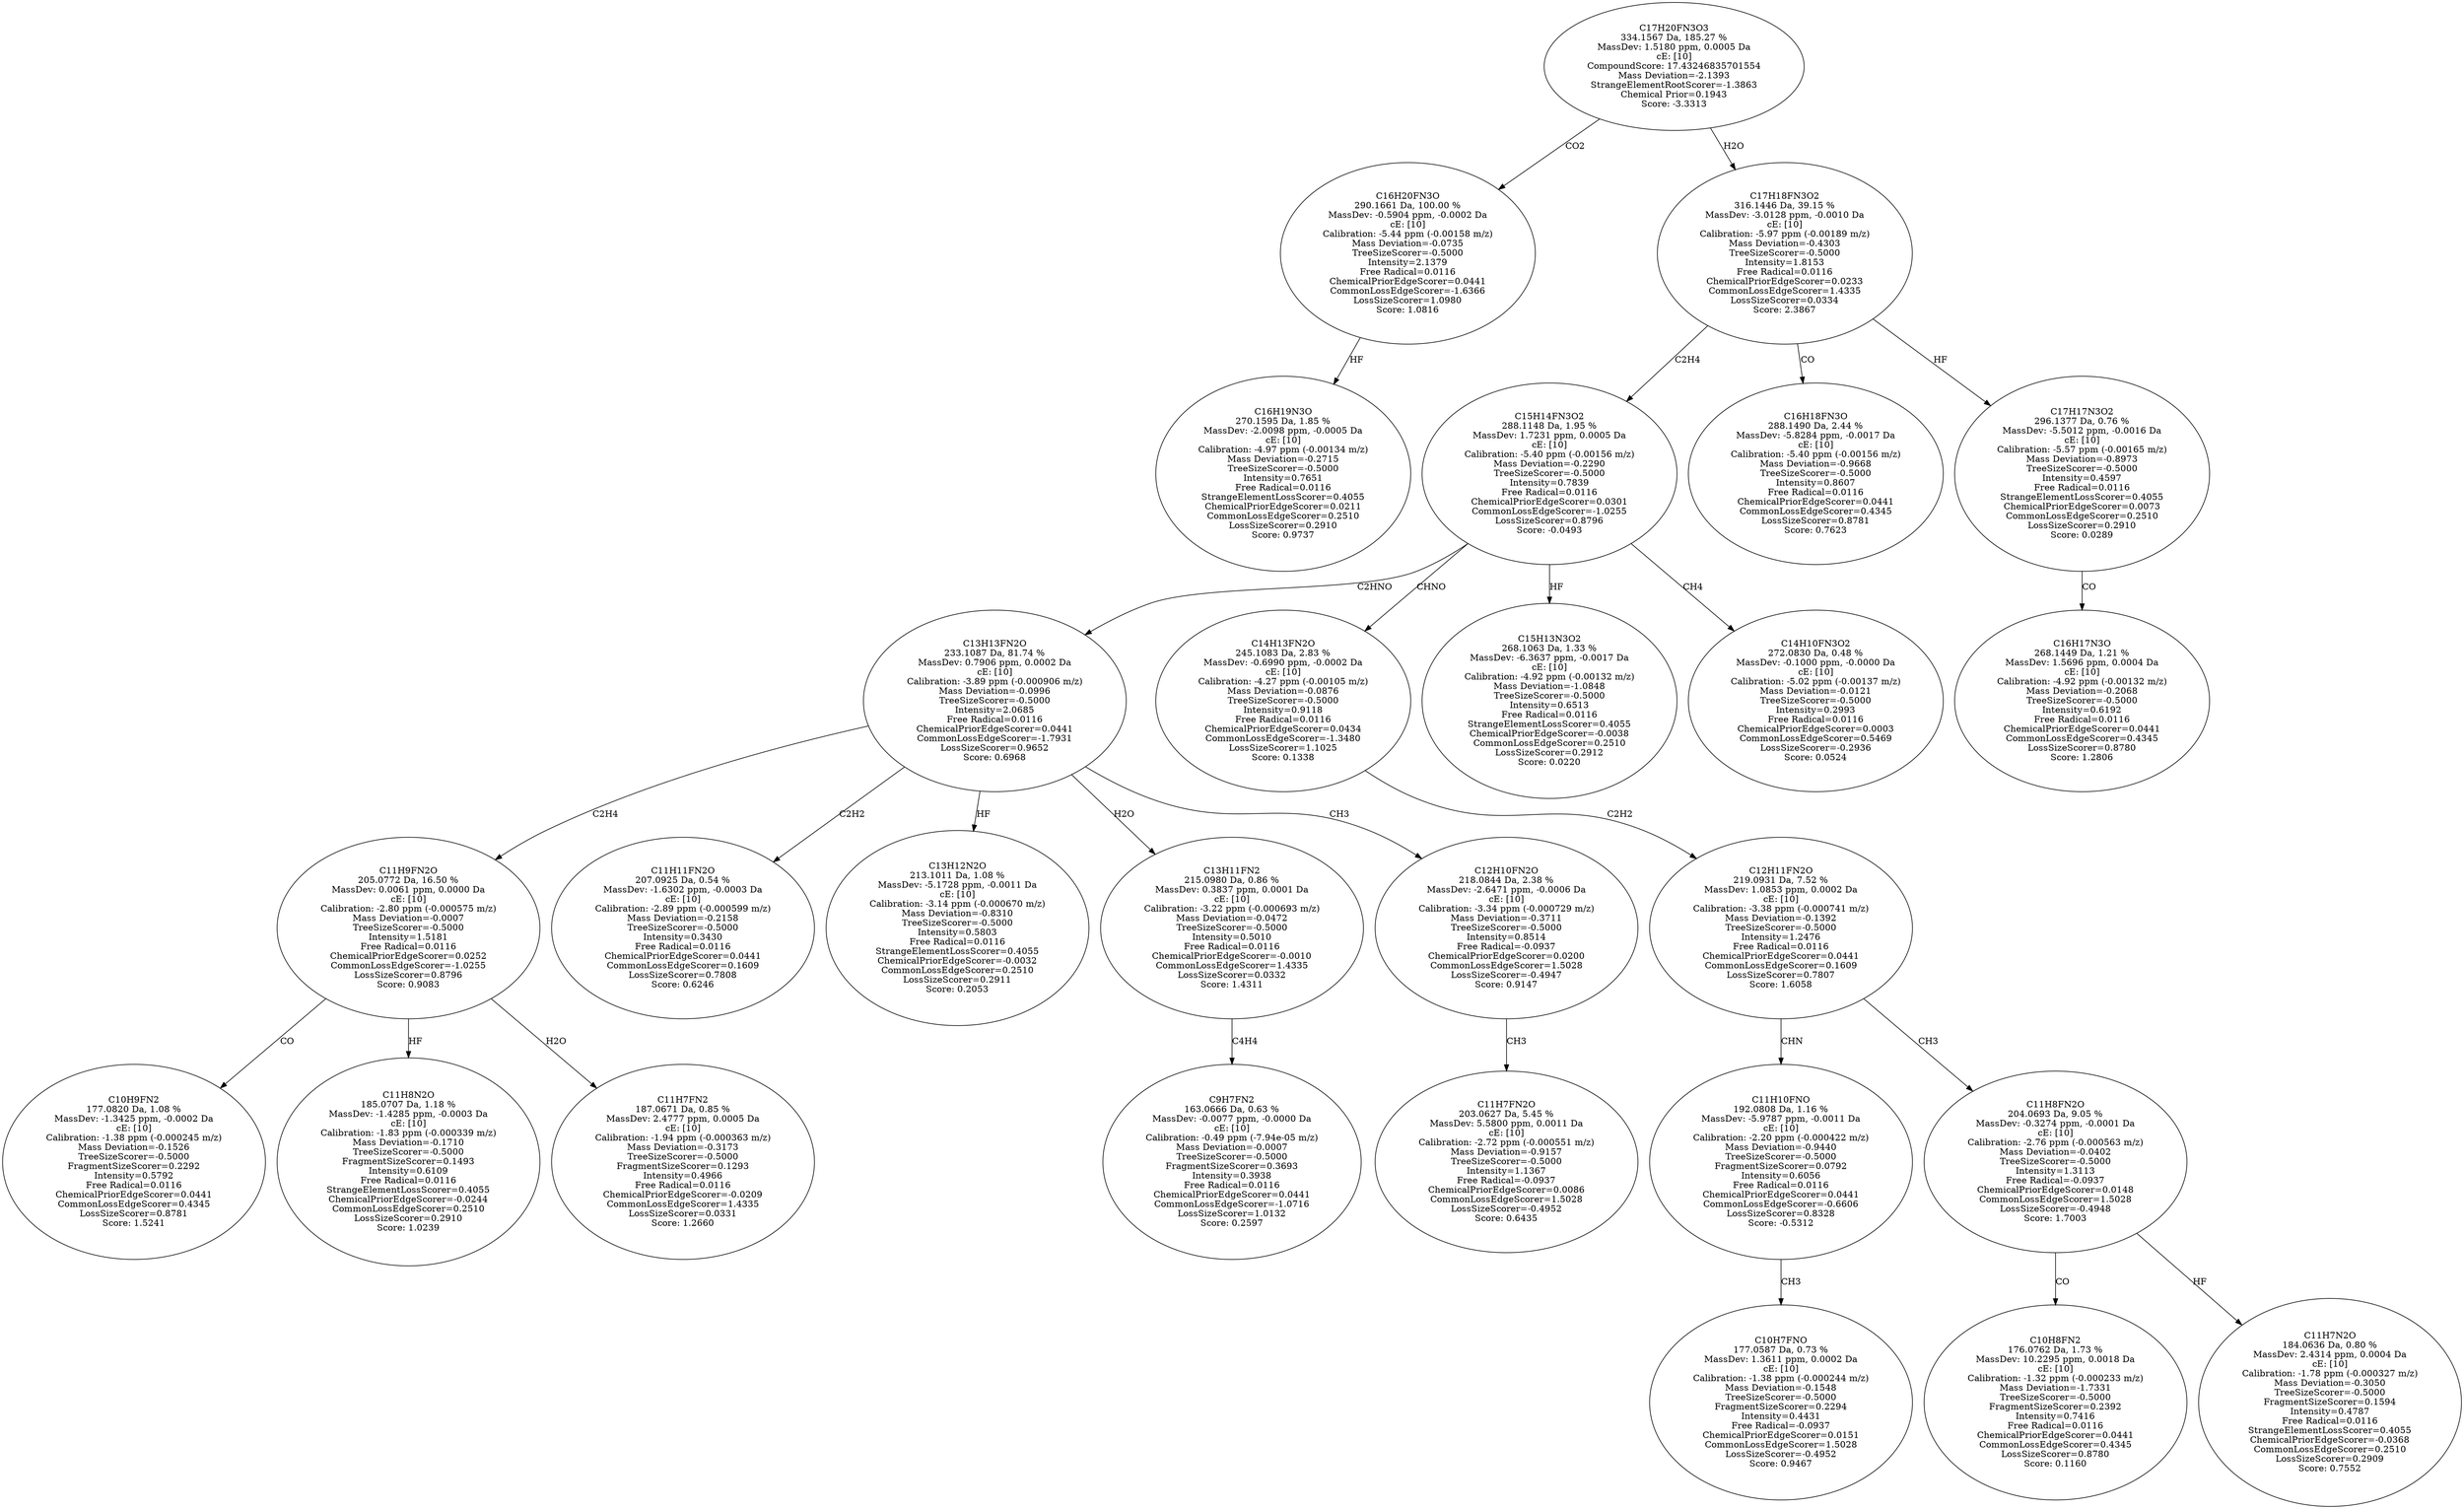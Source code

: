 strict digraph {
v1 [label="C16H19N3O\n270.1595 Da, 1.85 %\nMassDev: -2.0098 ppm, -0.0005 Da\ncE: [10]\nCalibration: -4.97 ppm (-0.00134 m/z)\nMass Deviation=-0.2715\nTreeSizeScorer=-0.5000\nIntensity=0.7651\nFree Radical=0.0116\nStrangeElementLossScorer=0.4055\nChemicalPriorEdgeScorer=0.0211\nCommonLossEdgeScorer=0.2510\nLossSizeScorer=0.2910\nScore: 0.9737"];
v2 [label="C16H20FN3O\n290.1661 Da, 100.00 %\nMassDev: -0.5904 ppm, -0.0002 Da\ncE: [10]\nCalibration: -5.44 ppm (-0.00158 m/z)\nMass Deviation=-0.0735\nTreeSizeScorer=-0.5000\nIntensity=2.1379\nFree Radical=0.0116\nChemicalPriorEdgeScorer=0.0441\nCommonLossEdgeScorer=-1.6366\nLossSizeScorer=1.0980\nScore: 1.0816"];
v3 [label="C10H9FN2\n177.0820 Da, 1.08 %\nMassDev: -1.3425 ppm, -0.0002 Da\ncE: [10]\nCalibration: -1.38 ppm (-0.000245 m/z)\nMass Deviation=-0.1526\nTreeSizeScorer=-0.5000\nFragmentSizeScorer=0.2292\nIntensity=0.5792\nFree Radical=0.0116\nChemicalPriorEdgeScorer=0.0441\nCommonLossEdgeScorer=0.4345\nLossSizeScorer=0.8781\nScore: 1.5241"];
v4 [label="C11H8N2O\n185.0707 Da, 1.18 %\nMassDev: -1.4285 ppm, -0.0003 Da\ncE: [10]\nCalibration: -1.83 ppm (-0.000339 m/z)\nMass Deviation=-0.1710\nTreeSizeScorer=-0.5000\nFragmentSizeScorer=0.1493\nIntensity=0.6109\nFree Radical=0.0116\nStrangeElementLossScorer=0.4055\nChemicalPriorEdgeScorer=-0.0244\nCommonLossEdgeScorer=0.2510\nLossSizeScorer=0.2910\nScore: 1.0239"];
v5 [label="C11H7FN2\n187.0671 Da, 0.85 %\nMassDev: 2.4777 ppm, 0.0005 Da\ncE: [10]\nCalibration: -1.94 ppm (-0.000363 m/z)\nMass Deviation=-0.3173\nTreeSizeScorer=-0.5000\nFragmentSizeScorer=0.1293\nIntensity=0.4966\nFree Radical=0.0116\nChemicalPriorEdgeScorer=-0.0209\nCommonLossEdgeScorer=1.4335\nLossSizeScorer=0.0331\nScore: 1.2660"];
v6 [label="C11H9FN2O\n205.0772 Da, 16.50 %\nMassDev: 0.0061 ppm, 0.0000 Da\ncE: [10]\nCalibration: -2.80 ppm (-0.000575 m/z)\nMass Deviation=-0.0007\nTreeSizeScorer=-0.5000\nIntensity=1.5181\nFree Radical=0.0116\nChemicalPriorEdgeScorer=0.0252\nCommonLossEdgeScorer=-1.0255\nLossSizeScorer=0.8796\nScore: 0.9083"];
v7 [label="C11H11FN2O\n207.0925 Da, 0.54 %\nMassDev: -1.6302 ppm, -0.0003 Da\ncE: [10]\nCalibration: -2.89 ppm (-0.000599 m/z)\nMass Deviation=-0.2158\nTreeSizeScorer=-0.5000\nIntensity=0.3430\nFree Radical=0.0116\nChemicalPriorEdgeScorer=0.0441\nCommonLossEdgeScorer=0.1609\nLossSizeScorer=0.7808\nScore: 0.6246"];
v8 [label="C13H12N2O\n213.1011 Da, 1.08 %\nMassDev: -5.1728 ppm, -0.0011 Da\ncE: [10]\nCalibration: -3.14 ppm (-0.000670 m/z)\nMass Deviation=-0.8310\nTreeSizeScorer=-0.5000\nIntensity=0.5803\nFree Radical=0.0116\nStrangeElementLossScorer=0.4055\nChemicalPriorEdgeScorer=-0.0032\nCommonLossEdgeScorer=0.2510\nLossSizeScorer=0.2911\nScore: 0.2053"];
v9 [label="C9H7FN2\n163.0666 Da, 0.63 %\nMassDev: -0.0077 ppm, -0.0000 Da\ncE: [10]\nCalibration: -0.49 ppm (-7.94e-05 m/z)\nMass Deviation=-0.0007\nTreeSizeScorer=-0.5000\nFragmentSizeScorer=0.3693\nIntensity=0.3938\nFree Radical=0.0116\nChemicalPriorEdgeScorer=0.0441\nCommonLossEdgeScorer=-1.0716\nLossSizeScorer=1.0132\nScore: 0.2597"];
v10 [label="C13H11FN2\n215.0980 Da, 0.86 %\nMassDev: 0.3837 ppm, 0.0001 Da\ncE: [10]\nCalibration: -3.22 ppm (-0.000693 m/z)\nMass Deviation=-0.0472\nTreeSizeScorer=-0.5000\nIntensity=0.5010\nFree Radical=0.0116\nChemicalPriorEdgeScorer=-0.0010\nCommonLossEdgeScorer=1.4335\nLossSizeScorer=0.0332\nScore: 1.4311"];
v11 [label="C11H7FN2O\n203.0627 Da, 5.45 %\nMassDev: 5.5800 ppm, 0.0011 Da\ncE: [10]\nCalibration: -2.72 ppm (-0.000551 m/z)\nMass Deviation=-0.9157\nTreeSizeScorer=-0.5000\nIntensity=1.1367\nFree Radical=-0.0937\nChemicalPriorEdgeScorer=0.0086\nCommonLossEdgeScorer=1.5028\nLossSizeScorer=-0.4952\nScore: 0.6435"];
v12 [label="C12H10FN2O\n218.0844 Da, 2.38 %\nMassDev: -2.6471 ppm, -0.0006 Da\ncE: [10]\nCalibration: -3.34 ppm (-0.000729 m/z)\nMass Deviation=-0.3711\nTreeSizeScorer=-0.5000\nIntensity=0.8514\nFree Radical=-0.0937\nChemicalPriorEdgeScorer=0.0200\nCommonLossEdgeScorer=1.5028\nLossSizeScorer=-0.4947\nScore: 0.9147"];
v13 [label="C13H13FN2O\n233.1087 Da, 81.74 %\nMassDev: 0.7906 ppm, 0.0002 Da\ncE: [10]\nCalibration: -3.89 ppm (-0.000906 m/z)\nMass Deviation=-0.0996\nTreeSizeScorer=-0.5000\nIntensity=2.0685\nFree Radical=0.0116\nChemicalPriorEdgeScorer=0.0441\nCommonLossEdgeScorer=-1.7931\nLossSizeScorer=0.9652\nScore: 0.6968"];
v14 [label="C10H7FNO\n177.0587 Da, 0.73 %\nMassDev: 1.3611 ppm, 0.0002 Da\ncE: [10]\nCalibration: -1.38 ppm (-0.000244 m/z)\nMass Deviation=-0.1548\nTreeSizeScorer=-0.5000\nFragmentSizeScorer=0.2294\nIntensity=0.4431\nFree Radical=-0.0937\nChemicalPriorEdgeScorer=0.0151\nCommonLossEdgeScorer=1.5028\nLossSizeScorer=-0.4952\nScore: 0.9467"];
v15 [label="C11H10FNO\n192.0808 Da, 1.16 %\nMassDev: -5.9787 ppm, -0.0011 Da\ncE: [10]\nCalibration: -2.20 ppm (-0.000422 m/z)\nMass Deviation=-0.9440\nTreeSizeScorer=-0.5000\nFragmentSizeScorer=0.0792\nIntensity=0.6056\nFree Radical=0.0116\nChemicalPriorEdgeScorer=0.0441\nCommonLossEdgeScorer=-0.6606\nLossSizeScorer=0.8328\nScore: -0.5312"];
v16 [label="C10H8FN2\n176.0762 Da, 1.73 %\nMassDev: 10.2295 ppm, 0.0018 Da\ncE: [10]\nCalibration: -1.32 ppm (-0.000233 m/z)\nMass Deviation=-1.7331\nTreeSizeScorer=-0.5000\nFragmentSizeScorer=0.2392\nIntensity=0.7416\nFree Radical=0.0116\nChemicalPriorEdgeScorer=0.0441\nCommonLossEdgeScorer=0.4345\nLossSizeScorer=0.8780\nScore: 0.1160"];
v17 [label="C11H7N2O\n184.0636 Da, 0.80 %\nMassDev: 2.4314 ppm, 0.0004 Da\ncE: [10]\nCalibration: -1.78 ppm (-0.000327 m/z)\nMass Deviation=-0.3050\nTreeSizeScorer=-0.5000\nFragmentSizeScorer=0.1594\nIntensity=0.4787\nFree Radical=0.0116\nStrangeElementLossScorer=0.4055\nChemicalPriorEdgeScorer=-0.0368\nCommonLossEdgeScorer=0.2510\nLossSizeScorer=0.2909\nScore: 0.7552"];
v18 [label="C11H8FN2O\n204.0693 Da, 9.05 %\nMassDev: -0.3274 ppm, -0.0001 Da\ncE: [10]\nCalibration: -2.76 ppm (-0.000563 m/z)\nMass Deviation=-0.0402\nTreeSizeScorer=-0.5000\nIntensity=1.3113\nFree Radical=-0.0937\nChemicalPriorEdgeScorer=0.0148\nCommonLossEdgeScorer=1.5028\nLossSizeScorer=-0.4948\nScore: 1.7003"];
v19 [label="C12H11FN2O\n219.0931 Da, 7.52 %\nMassDev: 1.0853 ppm, 0.0002 Da\ncE: [10]\nCalibration: -3.38 ppm (-0.000741 m/z)\nMass Deviation=-0.1392\nTreeSizeScorer=-0.5000\nIntensity=1.2476\nFree Radical=0.0116\nChemicalPriorEdgeScorer=0.0441\nCommonLossEdgeScorer=0.1609\nLossSizeScorer=0.7807\nScore: 1.6058"];
v20 [label="C14H13FN2O\n245.1083 Da, 2.83 %\nMassDev: -0.6990 ppm, -0.0002 Da\ncE: [10]\nCalibration: -4.27 ppm (-0.00105 m/z)\nMass Deviation=-0.0876\nTreeSizeScorer=-0.5000\nIntensity=0.9118\nFree Radical=0.0116\nChemicalPriorEdgeScorer=0.0434\nCommonLossEdgeScorer=-1.3480\nLossSizeScorer=1.1025\nScore: 0.1338"];
v21 [label="C15H13N3O2\n268.1063 Da, 1.33 %\nMassDev: -6.3637 ppm, -0.0017 Da\ncE: [10]\nCalibration: -4.92 ppm (-0.00132 m/z)\nMass Deviation=-1.0848\nTreeSizeScorer=-0.5000\nIntensity=0.6513\nFree Radical=0.0116\nStrangeElementLossScorer=0.4055\nChemicalPriorEdgeScorer=-0.0038\nCommonLossEdgeScorer=0.2510\nLossSizeScorer=0.2912\nScore: 0.0220"];
v22 [label="C14H10FN3O2\n272.0830 Da, 0.48 %\nMassDev: -0.1000 ppm, -0.0000 Da\ncE: [10]\nCalibration: -5.02 ppm (-0.00137 m/z)\nMass Deviation=-0.0121\nTreeSizeScorer=-0.5000\nIntensity=0.2993\nFree Radical=0.0116\nChemicalPriorEdgeScorer=0.0003\nCommonLossEdgeScorer=0.5469\nLossSizeScorer=-0.2936\nScore: 0.0524"];
v23 [label="C15H14FN3O2\n288.1148 Da, 1.95 %\nMassDev: 1.7231 ppm, 0.0005 Da\ncE: [10]\nCalibration: -5.40 ppm (-0.00156 m/z)\nMass Deviation=-0.2290\nTreeSizeScorer=-0.5000\nIntensity=0.7839\nFree Radical=0.0116\nChemicalPriorEdgeScorer=0.0301\nCommonLossEdgeScorer=-1.0255\nLossSizeScorer=0.8796\nScore: -0.0493"];
v24 [label="C16H18FN3O\n288.1490 Da, 2.44 %\nMassDev: -5.8284 ppm, -0.0017 Da\ncE: [10]\nCalibration: -5.40 ppm (-0.00156 m/z)\nMass Deviation=-0.9668\nTreeSizeScorer=-0.5000\nIntensity=0.8607\nFree Radical=0.0116\nChemicalPriorEdgeScorer=0.0441\nCommonLossEdgeScorer=0.4345\nLossSizeScorer=0.8781\nScore: 0.7623"];
v25 [label="C16H17N3O\n268.1449 Da, 1.21 %\nMassDev: 1.5696 ppm, 0.0004 Da\ncE: [10]\nCalibration: -4.92 ppm (-0.00132 m/z)\nMass Deviation=-0.2068\nTreeSizeScorer=-0.5000\nIntensity=0.6192\nFree Radical=0.0116\nChemicalPriorEdgeScorer=0.0441\nCommonLossEdgeScorer=0.4345\nLossSizeScorer=0.8780\nScore: 1.2806"];
v26 [label="C17H17N3O2\n296.1377 Da, 0.76 %\nMassDev: -5.5012 ppm, -0.0016 Da\ncE: [10]\nCalibration: -5.57 ppm (-0.00165 m/z)\nMass Deviation=-0.8973\nTreeSizeScorer=-0.5000\nIntensity=0.4597\nFree Radical=0.0116\nStrangeElementLossScorer=0.4055\nChemicalPriorEdgeScorer=0.0073\nCommonLossEdgeScorer=0.2510\nLossSizeScorer=0.2910\nScore: 0.0289"];
v27 [label="C17H18FN3O2\n316.1446 Da, 39.15 %\nMassDev: -3.0128 ppm, -0.0010 Da\ncE: [10]\nCalibration: -5.97 ppm (-0.00189 m/z)\nMass Deviation=-0.4303\nTreeSizeScorer=-0.5000\nIntensity=1.8153\nFree Radical=0.0116\nChemicalPriorEdgeScorer=0.0233\nCommonLossEdgeScorer=1.4335\nLossSizeScorer=0.0334\nScore: 2.3867"];
v28 [label="C17H20FN3O3\n334.1567 Da, 185.27 %\nMassDev: 1.5180 ppm, 0.0005 Da\ncE: [10]\nCompoundScore: 17.43246835701554\nMass Deviation=-2.1393\nStrangeElementRootScorer=-1.3863\nChemical Prior=0.1943\nScore: -3.3313"];
v2 -> v1 [label="HF"];
v28 -> v2 [label="CO2"];
v6 -> v3 [label="CO"];
v6 -> v4 [label="HF"];
v6 -> v5 [label="H2O"];
v13 -> v6 [label="C2H4"];
v13 -> v7 [label="C2H2"];
v13 -> v8 [label="HF"];
v10 -> v9 [label="C4H4"];
v13 -> v10 [label="H2O"];
v12 -> v11 [label="CH3"];
v13 -> v12 [label="CH3"];
v23 -> v13 [label="C2HNO"];
v15 -> v14 [label="CH3"];
v19 -> v15 [label="CHN"];
v18 -> v16 [label="CO"];
v18 -> v17 [label="HF"];
v19 -> v18 [label="CH3"];
v20 -> v19 [label="C2H2"];
v23 -> v20 [label="CHNO"];
v23 -> v21 [label="HF"];
v23 -> v22 [label="CH4"];
v27 -> v23 [label="C2H4"];
v27 -> v24 [label="CO"];
v26 -> v25 [label="CO"];
v27 -> v26 [label="HF"];
v28 -> v27 [label="H2O"];
}